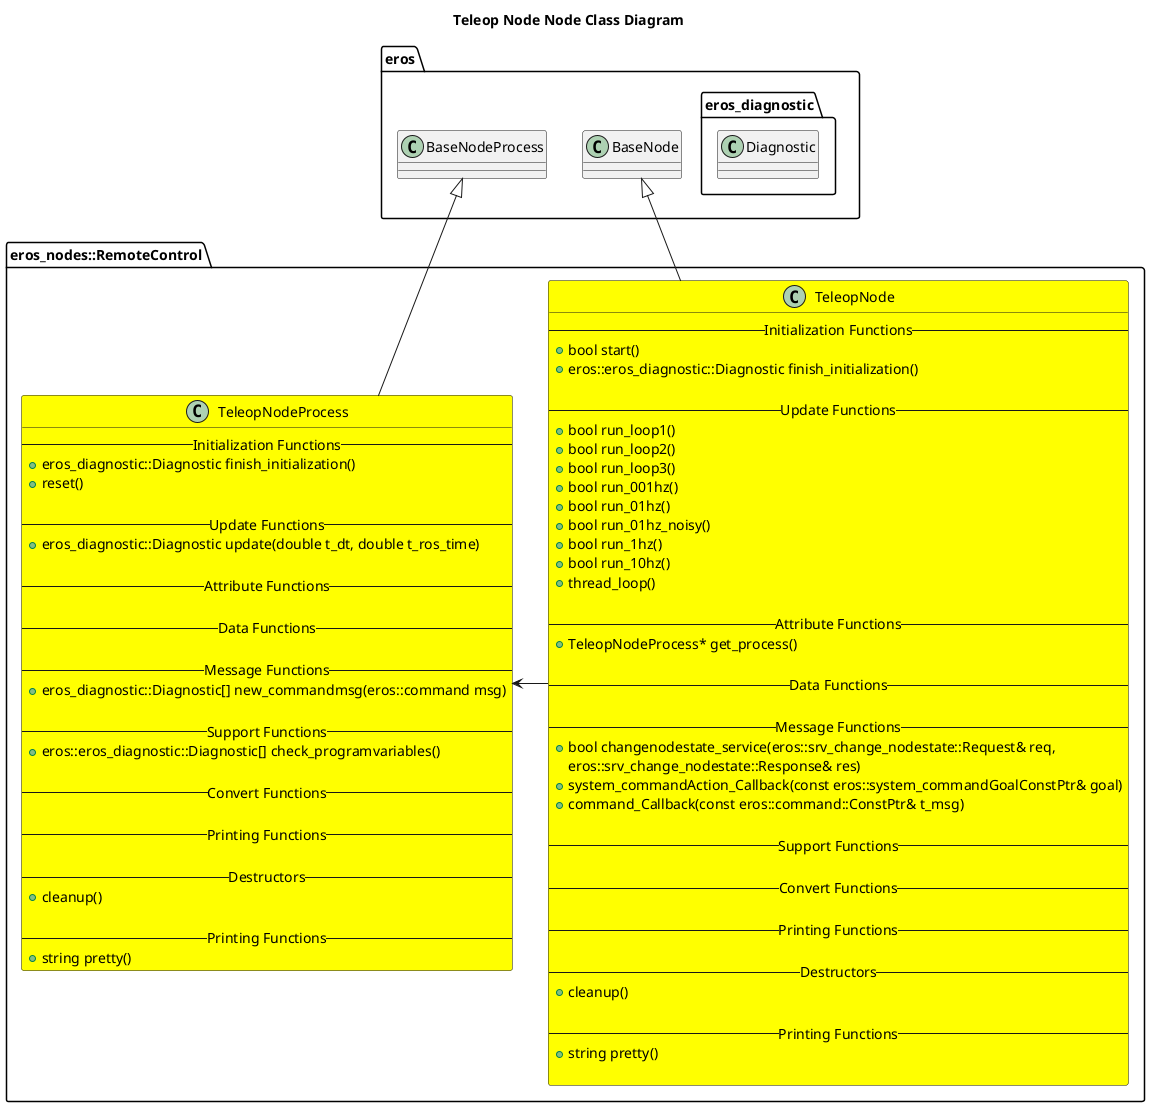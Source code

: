 @startuml
title Teleop Node Node Class Diagram
package eros {
    class BaseNode
    class BaseNodeProcess
    namespace eros_diagnostic {
        class Diagnostic
    }
}
namespace eros_nodes::RemoteControl {
    class TeleopNode #Yellow {
        -- Initialization Functions --
        +bool start()
        +eros::eros_diagnostic::Diagnostic finish_initialization()

        -- Update Functions --
        +bool run_loop1()
        +bool run_loop2()
        +bool run_loop3()
        +bool run_001hz()
        +bool run_01hz()
        +bool run_01hz_noisy()
        +bool run_1hz()
        +bool run_10hz()
        +thread_loop()

        -- Attribute Functions --
        +TeleopNodeProcess* get_process()

        -- Data Functions --

        -- Message Functions --
        +bool changenodestate_service(eros::srv_change_nodestate::Request& req,
                                    eros::srv_change_nodestate::Response& res)
        +system_commandAction_Callback(const eros::system_commandGoalConstPtr& goal)
        +command_Callback(const eros::command::ConstPtr& t_msg)

        -- Support Functions --

        -- Convert Functions --
        
        -- Printing Functions --

        -- Destructors --
        +cleanup()

        -- Printing Functions --
        +string pretty()

    }
    class TeleopNodeProcess #Yellow {
        -- Initialization Functions --
        +eros_diagnostic::Diagnostic finish_initialization()
        +reset()

        -- Update Functions --
        +eros_diagnostic::Diagnostic update(double t_dt, double t_ros_time)

        -- Attribute Functions --

        -- Data Functions --

        -- Message Functions --
        +eros_diagnostic::Diagnostic[] new_commandmsg(eros::command msg)

        -- Support Functions --
        +eros::eros_diagnostic::Diagnostic[] check_programvariables()

        -- Convert Functions --
        
        -- Printing Functions --

        -- Destructors --
        +cleanup()

        -- Printing Functions --
        +string pretty()
    }

    BaseNode <|-- TeleopNode
    BaseNodeProcess <|-- TeleopNodeProcess
    TeleopNode -> TeleopNodeProcess 
}

@enduml